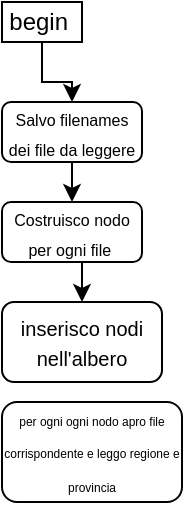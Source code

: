 <mxfile version="13.0.3" type="device"><diagram id="9LgDRH87JqjJundKY9dk" name="Page-1"><mxGraphModel dx="177" dy="331" grid="1" gridSize="10" guides="1" tooltips="1" connect="1" arrows="1" fold="1" page="1" pageScale="1" pageWidth="827" pageHeight="1169" math="0" shadow="0"><root><mxCell id="0"/><mxCell id="1" parent="0"/><mxCell id="wi_Yo4VzvXCzr-Q7KcsL-7" style="edgeStyle=orthogonalEdgeStyle;rounded=0;orthogonalLoop=1;jettySize=auto;html=1;exitX=0.5;exitY=1;exitDx=0;exitDy=0;" edge="1" parent="1" source="wi_Yo4VzvXCzr-Q7KcsL-1" target="wi_Yo4VzvXCzr-Q7KcsL-2"><mxGeometry relative="1" as="geometry"/></mxCell><mxCell id="wi_Yo4VzvXCzr-Q7KcsL-1" value="begin&amp;nbsp;" style="rounded=0;whiteSpace=wrap;html=1;" vertex="1" parent="1"><mxGeometry x="40" y="40" width="40" height="20" as="geometry"/></mxCell><mxCell id="wi_Yo4VzvXCzr-Q7KcsL-9" style="edgeStyle=orthogonalEdgeStyle;rounded=0;orthogonalLoop=1;jettySize=auto;html=1;exitX=0.319;exitY=0.978;exitDx=0;exitDy=0;entryX=0.5;entryY=0;entryDx=0;entryDy=0;exitPerimeter=0;" edge="1" parent="1" source="wi_Yo4VzvXCzr-Q7KcsL-2" target="wi_Yo4VzvXCzr-Q7KcsL-8"><mxGeometry relative="1" as="geometry"/></mxCell><mxCell id="wi_Yo4VzvXCzr-Q7KcsL-2" value="&lt;span style=&quot;font-size: 8px&quot;&gt;&lt;br&gt;Salvo filenames dei file da leggere&lt;br&gt;&lt;br&gt;&lt;/span&gt;" style="rounded=1;whiteSpace=wrap;html=1;" vertex="1" parent="1"><mxGeometry x="40" y="90" width="70" height="30" as="geometry"/></mxCell><mxCell id="wi_Yo4VzvXCzr-Q7KcsL-14" style="edgeStyle=orthogonalEdgeStyle;rounded=0;orthogonalLoop=1;jettySize=auto;html=1;exitX=0.25;exitY=1;exitDx=0;exitDy=0;entryX=0.5;entryY=0;entryDx=0;entryDy=0;" edge="1" parent="1" source="wi_Yo4VzvXCzr-Q7KcsL-8" target="wi_Yo4VzvXCzr-Q7KcsL-13"><mxGeometry relative="1" as="geometry"/></mxCell><mxCell id="wi_Yo4VzvXCzr-Q7KcsL-8" value="&lt;font&gt;&lt;font style=&quot;font-size: 8px&quot;&gt;Costruisco nodo per ogni file&amp;nbsp;&lt;/font&gt;&lt;br&gt;&lt;/font&gt;" style="rounded=1;whiteSpace=wrap;html=1;" vertex="1" parent="1"><mxGeometry x="40" y="140" width="70" height="30" as="geometry"/></mxCell><mxCell id="wi_Yo4VzvXCzr-Q7KcsL-11" value="&lt;div&gt;&lt;span style=&quot;line-height: 120%&quot;&gt;&lt;font style=&quot;font-size: 6px&quot;&gt;per ogni ogni nodo apro file corrispondente e leggo regione e provincia&lt;/font&gt;&lt;/span&gt;&lt;/div&gt;" style="rounded=1;whiteSpace=wrap;html=1;align=center;" vertex="1" parent="1"><mxGeometry x="40" y="240" width="90" height="50" as="geometry"/></mxCell><mxCell id="wi_Yo4VzvXCzr-Q7KcsL-13" value="&lt;font size=&quot;1&quot;&gt;inserisco nodi nell'albero&lt;/font&gt;" style="rounded=1;whiteSpace=wrap;html=1;" vertex="1" parent="1"><mxGeometry x="40" y="190" width="80" height="40" as="geometry"/></mxCell></root></mxGraphModel></diagram></mxfile>